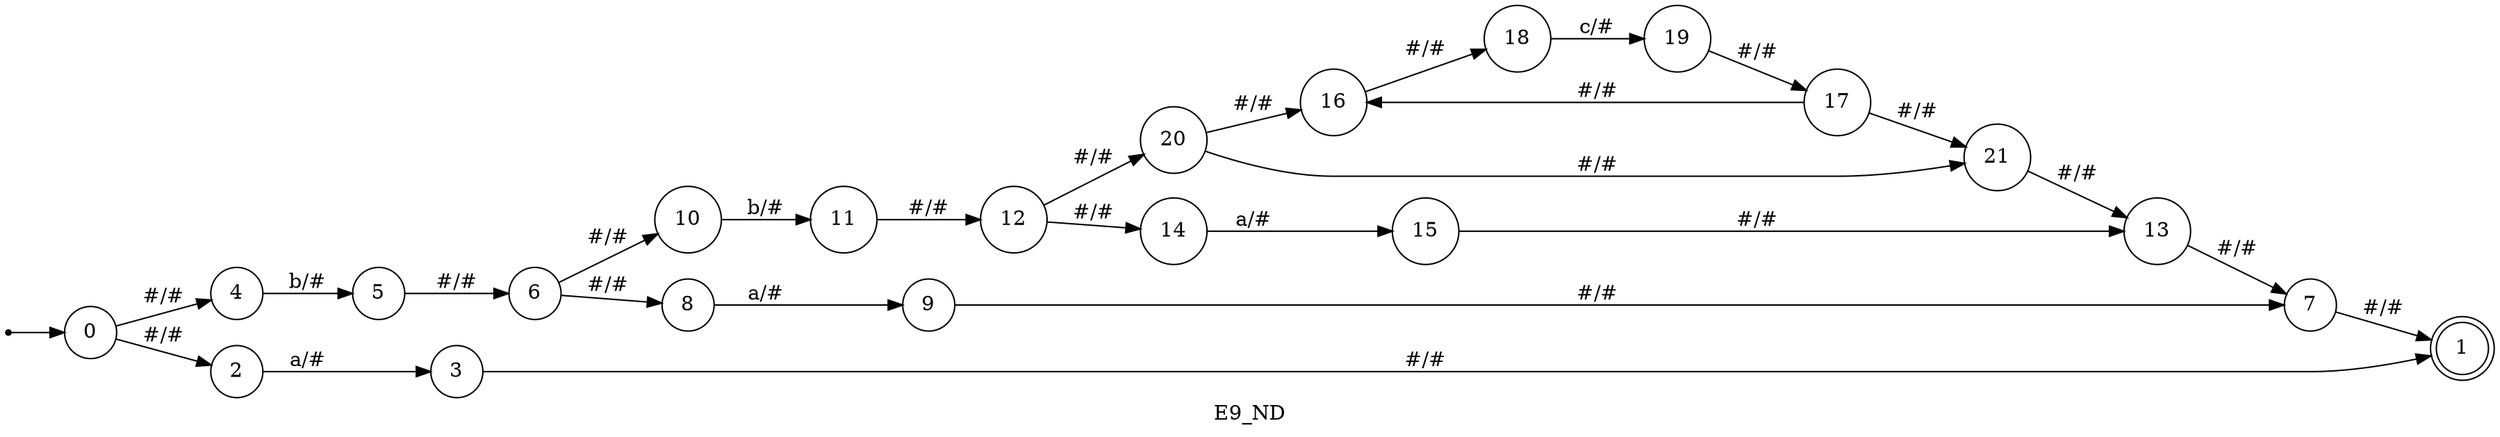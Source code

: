 digraph G {
	rankdir=LR;
	label="E9_ND"
	init0 [shape=point];
	init0 -> 0;
	0 [shape=circle]
	0 -> 4 [label="#/#"]
	0 -> 2 [label="#/#"]
	1 [shape=doublecircle]
	10 [shape=circle]
	10 -> 11 [label="b/#"]
	11 [shape=circle]
	11 -> 12 [label="#/#"]
	12 [shape=circle]
	12 -> 20 [label="#/#"]
	12 -> 14 [label="#/#"]
	13 [shape=circle]
	13 -> 7 [label="#/#"]
	14 [shape=circle]
	14 -> 15 [label="a/#"]
	15 [shape=circle]
	15 -> 13 [label="#/#"]
	16 [shape=circle]
	16 -> 18 [label="#/#"]
	17 [shape=circle]
	17 -> 16 [label="#/#"]
	17 -> 21 [label="#/#"]
	18 [shape=circle]
	18 -> 19 [label="c/#"]
	19 [shape=circle]
	19 -> 17 [label="#/#"]
	2 [shape=circle]
	2 -> 3 [label="a/#"]
	20 [shape=circle]
	20 -> 16 [label="#/#"]
	20 -> 21 [label="#/#"]
	21 [shape=circle]
	21 -> 13 [label="#/#"]
	3 [shape=circle]
	3 -> 1 [label="#/#"]
	4 [shape=circle]
	4 -> 5 [label="b/#"]
	5 [shape=circle]
	5 -> 6 [label="#/#"]
	6 [shape=circle]
	6 -> 8 [label="#/#"]
	6 -> 10 [label="#/#"]
	7 [shape=circle]
	7 -> 1 [label="#/#"]
	8 [shape=circle]
	8 -> 9 [label="a/#"]
	9 [shape=circle]
	9 -> 7 [label="#/#"]
}
